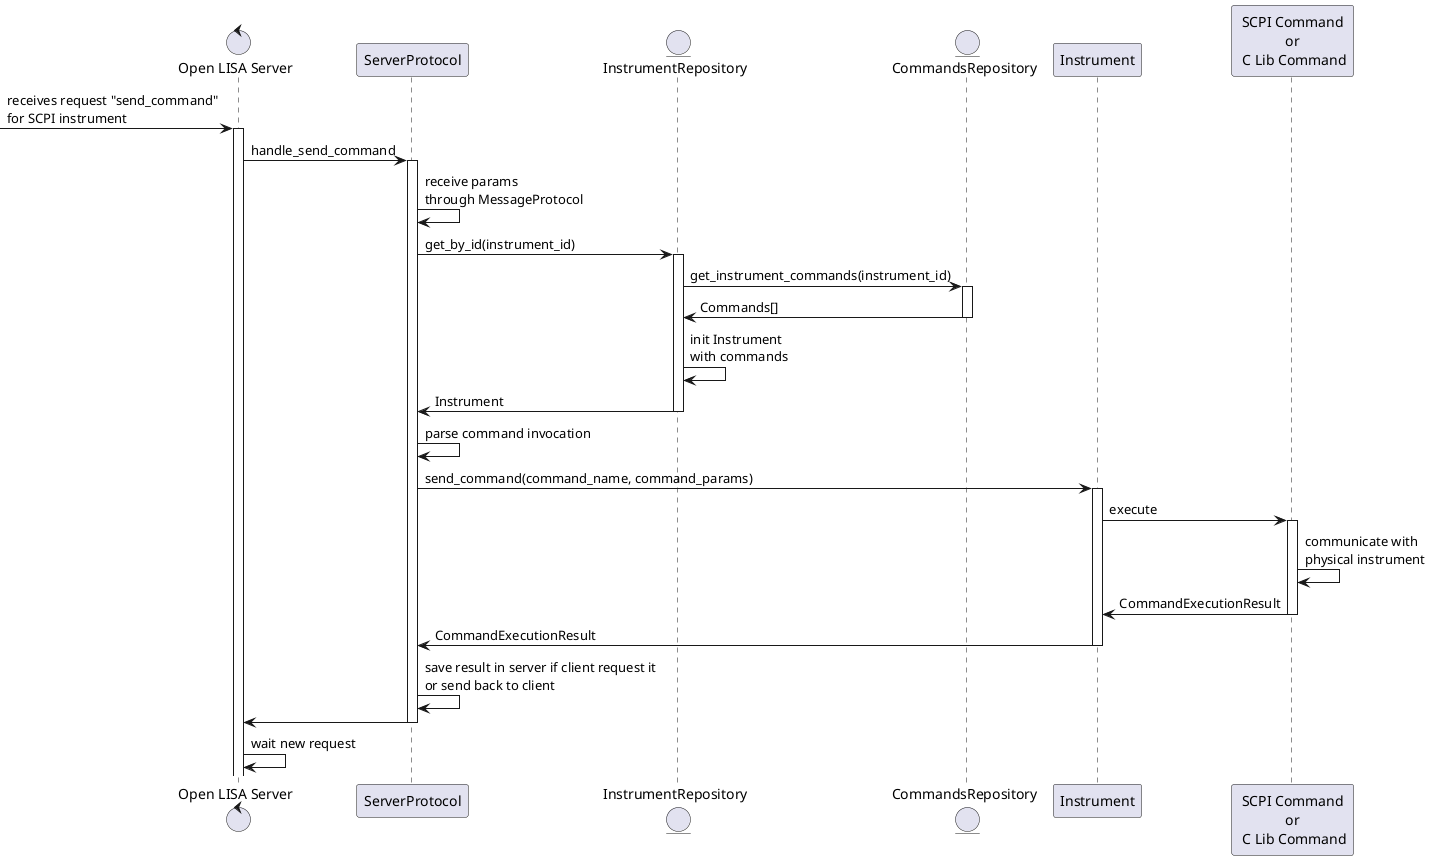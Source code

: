 @startuml

control "Open LISA Server" as SERVER
participant ServerProtocol as SP
entity InstrumentRepository as IREPO
entity CommandsRepository as CREPO
participant Instrument as INSTRUMENT
participant "SCPI Command\nor\n C Lib Command" as COMMAND


 -> SERVER : receives request "send_command" \nfor SCPI instrument
 activate SERVER

SERVER -> SP : handle_send_command
  activate SP
  SP -> SP : receive params \nthrough MessageProtocol
  SP -> IREPO : get_by_id(instrument_id)
    activate IREPO
    IREPO -> CREPO : get_instrument_commands(instrument_id)
      activate CREPO
      IREPO <- CREPO : Commands[]
      deactivate CREPO
    IREPO -> IREPO : init Instrument \nwith commands
    SP <- IREPO : Instrument
    deactivate IREPO

  SP -> SP : parse command invocation
    SP -> INSTRUMENT : send_command(command_name, command_params)
    activate INSTRUMENT
    INSTRUMENT -> COMMAND : execute
      activate COMMAND
        COMMAND -> COMMAND : communicate with \nphysical instrument
        INSTRUMENT <- COMMAND : CommandExecutionResult
      deactivate COMMAND
      SP <- INSTRUMENT : CommandExecutionResult
    deactivate INSTRUMENT

  SP -> SP : save result in server if client request it\nor send back to client
  SERVER <- SP
  deactivate SP

  SERVER -> SERVER : wait new request




@enduml
